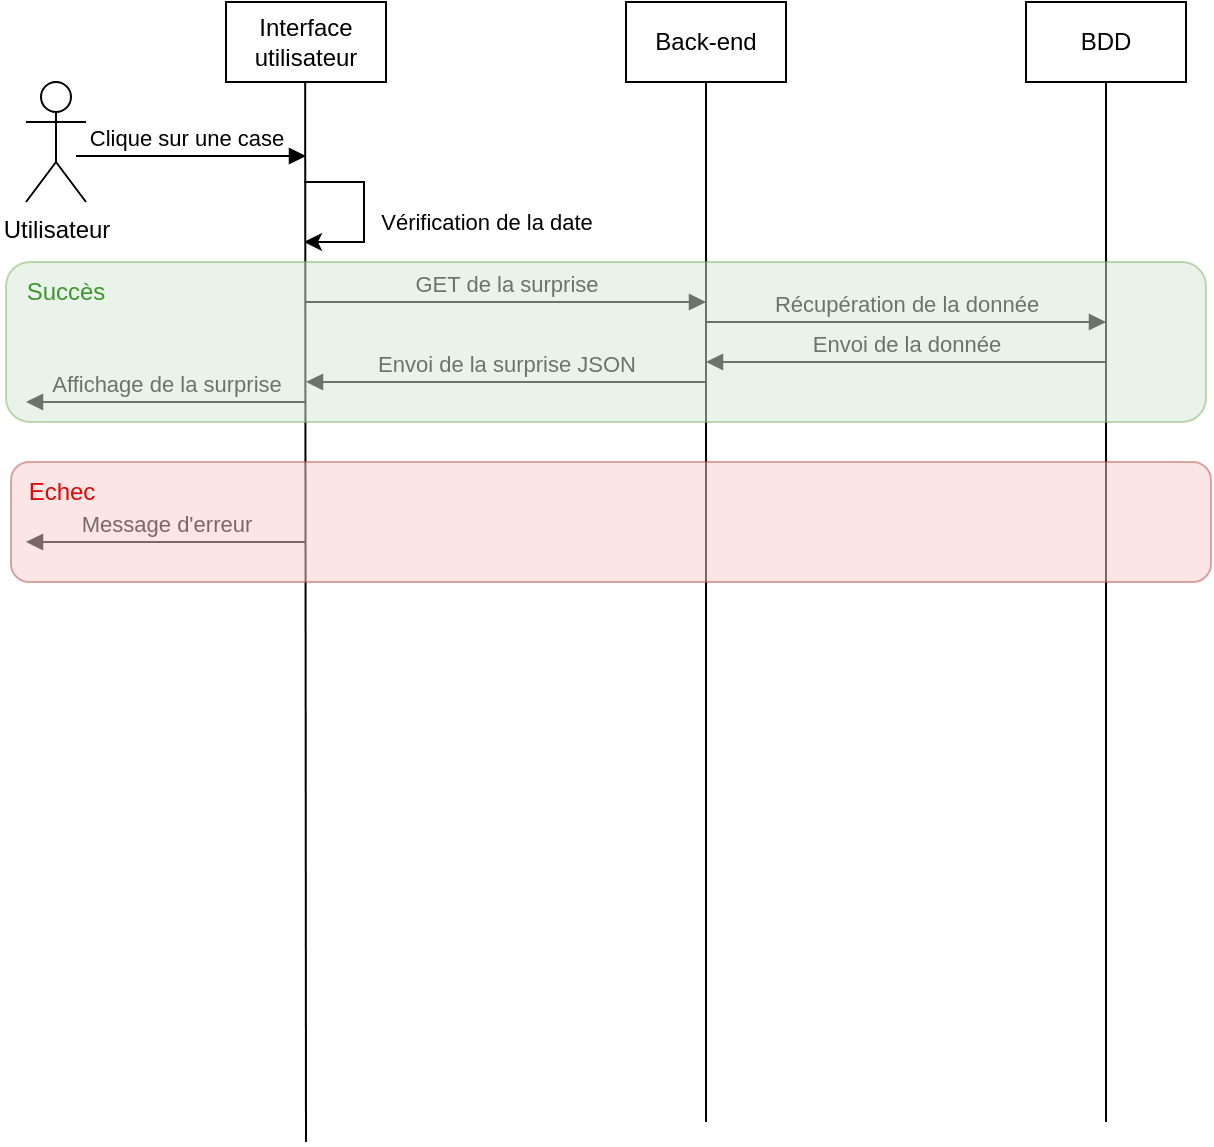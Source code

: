<mxfile version="25.0.3">
  <diagram name="Page-1" id="2YBvvXClWsGukQMizWep">
    <mxGraphModel dx="954" dy="618" grid="1" gridSize="10" guides="1" tooltips="1" connect="1" arrows="1" fold="1" page="1" pageScale="1" pageWidth="850" pageHeight="1100" math="0" shadow="0">
      <root>
        <mxCell id="0" />
        <mxCell id="1" parent="0" />
        <mxCell id="XysUP8YYmFXSR3hWkTVW-3" value="Utilisateur" style="shape=umlActor;verticalLabelPosition=bottom;verticalAlign=top;html=1;outlineConnect=0;" parent="1" vertex="1">
          <mxGeometry x="170" y="100" width="30" height="60" as="geometry" />
        </mxCell>
        <mxCell id="XysUP8YYmFXSR3hWkTVW-17" value="Interface utilisateur" style="rounded=0;whiteSpace=wrap;html=1;" parent="1" vertex="1">
          <mxGeometry x="270" y="60" width="80" height="40" as="geometry" />
        </mxCell>
        <mxCell id="XysUP8YYmFXSR3hWkTVW-18" value="Back-end" style="rounded=0;whiteSpace=wrap;html=1;" parent="1" vertex="1">
          <mxGeometry x="470" y="60" width="80" height="40" as="geometry" />
        </mxCell>
        <mxCell id="XysUP8YYmFXSR3hWkTVW-19" value="BDD" style="rounded=0;whiteSpace=wrap;html=1;" parent="1" vertex="1">
          <mxGeometry x="670" y="60" width="80" height="40" as="geometry" />
        </mxCell>
        <mxCell id="XysUP8YYmFXSR3hWkTVW-20" value="" style="endArrow=none;html=1;rounded=0;entryX=0.5;entryY=1;entryDx=0;entryDy=0;" parent="1" edge="1">
          <mxGeometry width="50" height="50" relative="1" as="geometry">
            <mxPoint x="310" y="630" as="sourcePoint" />
            <mxPoint x="309.58" y="100" as="targetPoint" />
          </mxGeometry>
        </mxCell>
        <mxCell id="XysUP8YYmFXSR3hWkTVW-24" value="" style="endArrow=none;html=1;rounded=0;entryX=0.5;entryY=1;entryDx=0;entryDy=0;" parent="1" target="XysUP8YYmFXSR3hWkTVW-18" edge="1">
          <mxGeometry width="50" height="50" relative="1" as="geometry">
            <mxPoint x="510" y="620" as="sourcePoint" />
            <mxPoint x="520" y="120" as="targetPoint" />
          </mxGeometry>
        </mxCell>
        <mxCell id="XysUP8YYmFXSR3hWkTVW-25" value="" style="endArrow=none;html=1;rounded=0;entryX=0.5;entryY=1;entryDx=0;entryDy=0;" parent="1" target="XysUP8YYmFXSR3hWkTVW-19" edge="1">
          <mxGeometry width="50" height="50" relative="1" as="geometry">
            <mxPoint x="710" y="620" as="sourcePoint" />
            <mxPoint x="520" y="120" as="targetPoint" />
          </mxGeometry>
        </mxCell>
        <mxCell id="XysUP8YYmFXSR3hWkTVW-29" value="Clique sur une case" style="html=1;verticalAlign=bottom;endArrow=block;edgeStyle=elbowEdgeStyle;elbow=horizontal;curved=0;rounded=0;" parent="1" edge="1">
          <mxGeometry relative="1" as="geometry">
            <mxPoint x="200" y="137" as="sourcePoint" />
            <Array as="points">
              <mxPoint x="195" y="137" />
            </Array>
            <mxPoint x="310" y="137" as="targetPoint" />
          </mxGeometry>
        </mxCell>
        <mxCell id="XysUP8YYmFXSR3hWkTVW-37" value="Vérification de la date" style="endArrow=classic;html=1;rounded=0;" parent="1" edge="1">
          <mxGeometry x="0.111" y="61" width="50" height="50" relative="1" as="geometry">
            <mxPoint x="309" y="150" as="sourcePoint" />
            <mxPoint x="309" y="180" as="targetPoint" />
            <Array as="points">
              <mxPoint x="339" y="150" />
              <mxPoint x="339" y="160" />
              <mxPoint x="339" y="180" />
            </Array>
            <mxPoint as="offset" />
          </mxGeometry>
        </mxCell>
        <mxCell id="XysUP8YYmFXSR3hWkTVW-38" value="GET de la surprise" style="html=1;verticalAlign=bottom;endArrow=block;edgeStyle=elbowEdgeStyle;elbow=horizontal;curved=0;rounded=0;" parent="1" edge="1">
          <mxGeometry relative="1" as="geometry">
            <mxPoint x="310" y="210" as="sourcePoint" />
            <Array as="points">
              <mxPoint x="395" y="210" />
            </Array>
            <mxPoint x="510" y="210" as="targetPoint" />
          </mxGeometry>
        </mxCell>
        <mxCell id="XysUP8YYmFXSR3hWkTVW-39" value="Récupération de la donnée" style="html=1;verticalAlign=bottom;endArrow=block;edgeStyle=elbowEdgeStyle;elbow=horizontal;curved=0;rounded=0;" parent="1" edge="1">
          <mxGeometry relative="1" as="geometry">
            <mxPoint x="510" y="220" as="sourcePoint" />
            <Array as="points">
              <mxPoint x="595" y="220" />
            </Array>
            <mxPoint x="710" y="220" as="targetPoint" />
          </mxGeometry>
        </mxCell>
        <mxCell id="XysUP8YYmFXSR3hWkTVW-40" value="Envoi de la donnée" style="html=1;verticalAlign=bottom;endArrow=block;edgeStyle=elbowEdgeStyle;elbow=horizontal;curved=0;rounded=0;" parent="1" edge="1">
          <mxGeometry relative="1" as="geometry">
            <mxPoint x="710" y="240" as="sourcePoint" />
            <Array as="points">
              <mxPoint x="595" y="240" />
            </Array>
            <mxPoint x="510" y="240" as="targetPoint" />
          </mxGeometry>
        </mxCell>
        <mxCell id="XysUP8YYmFXSR3hWkTVW-41" value="Envoi de la surprise JSON" style="html=1;verticalAlign=bottom;endArrow=block;edgeStyle=elbowEdgeStyle;elbow=horizontal;curved=0;rounded=0;" parent="1" edge="1">
          <mxGeometry relative="1" as="geometry">
            <mxPoint x="510" y="250" as="sourcePoint" />
            <Array as="points">
              <mxPoint x="395" y="250" />
            </Array>
            <mxPoint x="310" y="250" as="targetPoint" />
          </mxGeometry>
        </mxCell>
        <mxCell id="XysUP8YYmFXSR3hWkTVW-42" value="Affichage de la surprise" style="html=1;verticalAlign=bottom;endArrow=block;edgeStyle=elbowEdgeStyle;elbow=horizontal;curved=0;rounded=0;" parent="1" edge="1">
          <mxGeometry relative="1" as="geometry">
            <mxPoint x="310" y="260" as="sourcePoint" />
            <Array as="points">
              <mxPoint x="195" y="260" />
            </Array>
            <mxPoint x="170" y="260" as="targetPoint" />
          </mxGeometry>
        </mxCell>
        <mxCell id="XysUP8YYmFXSR3hWkTVW-43" value="" style="rounded=1;whiteSpace=wrap;html=1;fillColor=#d5e8d4;strokeColor=#82b366;opacity=50;" parent="1" vertex="1">
          <mxGeometry x="160" y="190" width="600" height="80" as="geometry" />
        </mxCell>
        <mxCell id="XysUP8YYmFXSR3hWkTVW-44" value="Succès" style="text;html=1;align=center;verticalAlign=middle;whiteSpace=wrap;rounded=0;fontColor=#3d962c;" parent="1" vertex="1">
          <mxGeometry x="160" y="190" width="60" height="30" as="geometry" />
        </mxCell>
        <mxCell id="XysUP8YYmFXSR3hWkTVW-45" value="Message d&#39;erreur" style="html=1;verticalAlign=bottom;endArrow=block;edgeStyle=elbowEdgeStyle;elbow=horizontal;curved=0;rounded=0;" parent="1" edge="1">
          <mxGeometry relative="1" as="geometry">
            <mxPoint x="310" y="330" as="sourcePoint" />
            <Array as="points">
              <mxPoint x="230" y="330" />
            </Array>
            <mxPoint x="170" y="330" as="targetPoint" />
          </mxGeometry>
        </mxCell>
        <mxCell id="XysUP8YYmFXSR3hWkTVW-48" value="" style="group" parent="1" vertex="1" connectable="0">
          <mxGeometry x="157.5" y="290" width="605" height="60" as="geometry" />
        </mxCell>
        <mxCell id="XysUP8YYmFXSR3hWkTVW-46" value="" style="rounded=1;whiteSpace=wrap;html=1;fillColor=#f8cecc;strokeColor=#b85450;opacity=50;" parent="XysUP8YYmFXSR3hWkTVW-48" vertex="1">
          <mxGeometry x="5" width="600" height="60" as="geometry" />
        </mxCell>
        <mxCell id="XysUP8YYmFXSR3hWkTVW-47" value="Echec" style="text;html=1;align=center;verticalAlign=middle;whiteSpace=wrap;rounded=0;fontColor=#e10909;" parent="XysUP8YYmFXSR3hWkTVW-48" vertex="1">
          <mxGeometry width="60" height="30" as="geometry" />
        </mxCell>
      </root>
    </mxGraphModel>
  </diagram>
</mxfile>
